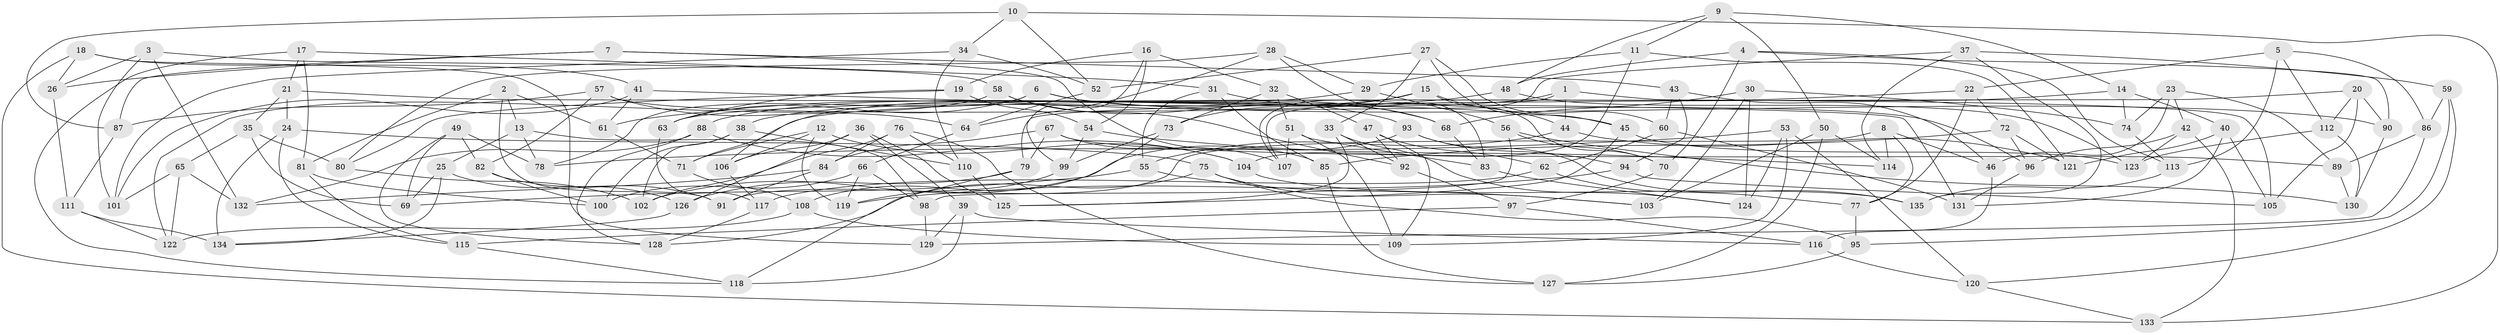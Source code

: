 // coarse degree distribution, {6: 0.40425531914893614, 4: 0.574468085106383, 5: 0.010638297872340425, 3: 0.010638297872340425}
// Generated by graph-tools (version 1.1) at 2025/52/02/27/25 19:52:27]
// undirected, 135 vertices, 270 edges
graph export_dot {
graph [start="1"]
  node [color=gray90,style=filled];
  1;
  2;
  3;
  4;
  5;
  6;
  7;
  8;
  9;
  10;
  11;
  12;
  13;
  14;
  15;
  16;
  17;
  18;
  19;
  20;
  21;
  22;
  23;
  24;
  25;
  26;
  27;
  28;
  29;
  30;
  31;
  32;
  33;
  34;
  35;
  36;
  37;
  38;
  39;
  40;
  41;
  42;
  43;
  44;
  45;
  46;
  47;
  48;
  49;
  50;
  51;
  52;
  53;
  54;
  55;
  56;
  57;
  58;
  59;
  60;
  61;
  62;
  63;
  64;
  65;
  66;
  67;
  68;
  69;
  70;
  71;
  72;
  73;
  74;
  75;
  76;
  77;
  78;
  79;
  80;
  81;
  82;
  83;
  84;
  85;
  86;
  87;
  88;
  89;
  90;
  91;
  92;
  93;
  94;
  95;
  96;
  97;
  98;
  99;
  100;
  101;
  102;
  103;
  104;
  105;
  106;
  107;
  108;
  109;
  110;
  111;
  112;
  113;
  114;
  115;
  116;
  117;
  118;
  119;
  120;
  121;
  122;
  123;
  124;
  125;
  126;
  127;
  128;
  129;
  130;
  131;
  132;
  133;
  134;
  135;
  1 -- 107;
  1 -- 105;
  1 -- 88;
  1 -- 44;
  2 -- 61;
  2 -- 81;
  2 -- 13;
  2 -- 91;
  3 -- 26;
  3 -- 132;
  3 -- 101;
  3 -- 58;
  4 -- 70;
  4 -- 48;
  4 -- 113;
  4 -- 90;
  5 -- 113;
  5 -- 112;
  5 -- 22;
  5 -- 86;
  6 -- 78;
  6 -- 90;
  6 -- 68;
  6 -- 63;
  7 -- 87;
  7 -- 26;
  7 -- 43;
  7 -- 85;
  8 -- 46;
  8 -- 114;
  8 -- 91;
  8 -- 77;
  9 -- 50;
  9 -- 14;
  9 -- 48;
  9 -- 11;
  10 -- 34;
  10 -- 52;
  10 -- 87;
  10 -- 133;
  11 -- 121;
  11 -- 104;
  11 -- 29;
  12 -- 71;
  12 -- 104;
  12 -- 119;
  12 -- 106;
  13 -- 98;
  13 -- 78;
  13 -- 25;
  14 -- 40;
  14 -- 74;
  14 -- 71;
  15 -- 44;
  15 -- 73;
  15 -- 38;
  15 -- 70;
  16 -- 32;
  16 -- 54;
  16 -- 19;
  16 -- 99;
  17 -- 31;
  17 -- 118;
  17 -- 21;
  17 -- 81;
  18 -- 41;
  18 -- 133;
  18 -- 26;
  18 -- 129;
  19 -- 63;
  19 -- 80;
  19 -- 54;
  20 -- 105;
  20 -- 112;
  20 -- 79;
  20 -- 90;
  21 -- 24;
  21 -- 131;
  21 -- 35;
  22 -- 72;
  22 -- 63;
  22 -- 77;
  23 -- 89;
  23 -- 42;
  23 -- 74;
  23 -- 46;
  24 -- 115;
  24 -- 134;
  24 -- 75;
  25 -- 69;
  25 -- 134;
  25 -- 126;
  26 -- 111;
  27 -- 33;
  27 -- 60;
  27 -- 52;
  27 -- 45;
  28 -- 80;
  28 -- 29;
  28 -- 83;
  28 -- 64;
  29 -- 56;
  29 -- 106;
  30 -- 74;
  30 -- 68;
  30 -- 124;
  30 -- 103;
  31 -- 85;
  31 -- 68;
  31 -- 55;
  32 -- 73;
  32 -- 47;
  32 -- 51;
  33 -- 125;
  33 -- 92;
  33 -- 124;
  34 -- 52;
  34 -- 101;
  34 -- 110;
  35 -- 65;
  35 -- 69;
  35 -- 80;
  36 -- 106;
  36 -- 39;
  36 -- 125;
  36 -- 126;
  37 -- 59;
  37 -- 114;
  37 -- 107;
  37 -- 135;
  38 -- 100;
  38 -- 110;
  38 -- 102;
  39 -- 129;
  39 -- 118;
  39 -- 116;
  40 -- 131;
  40 -- 105;
  40 -- 121;
  41 -- 61;
  41 -- 101;
  41 -- 45;
  42 -- 96;
  42 -- 123;
  42 -- 133;
  43 -- 46;
  43 -- 60;
  43 -- 94;
  44 -- 121;
  44 -- 55;
  45 -- 125;
  45 -- 123;
  46 -- 116;
  47 -- 92;
  47 -- 109;
  47 -- 62;
  48 -- 123;
  48 -- 61;
  49 -- 69;
  49 -- 82;
  49 -- 78;
  49 -- 128;
  50 -- 114;
  50 -- 103;
  50 -- 127;
  51 -- 109;
  51 -- 107;
  51 -- 83;
  52 -- 64;
  53 -- 120;
  53 -- 109;
  53 -- 124;
  53 -- 78;
  54 -- 99;
  54 -- 114;
  55 -- 69;
  55 -- 103;
  56 -- 98;
  56 -- 130;
  56 -- 70;
  57 -- 82;
  57 -- 87;
  57 -- 96;
  57 -- 64;
  58 -- 93;
  58 -- 92;
  58 -- 122;
  59 -- 120;
  59 -- 95;
  59 -- 86;
  60 -- 131;
  60 -- 62;
  61 -- 71;
  62 -- 117;
  62 -- 77;
  63 -- 117;
  64 -- 66;
  65 -- 101;
  65 -- 132;
  65 -- 122;
  66 -- 100;
  66 -- 98;
  66 -- 119;
  67 -- 107;
  67 -- 89;
  67 -- 79;
  67 -- 84;
  68 -- 83;
  70 -- 97;
  71 -- 108;
  72 -- 85;
  72 -- 96;
  72 -- 121;
  73 -- 108;
  73 -- 99;
  74 -- 113;
  75 -- 95;
  75 -- 103;
  75 -- 128;
  76 -- 127;
  76 -- 84;
  76 -- 102;
  76 -- 110;
  77 -- 95;
  79 -- 118;
  79 -- 126;
  80 -- 102;
  81 -- 100;
  81 -- 115;
  82 -- 91;
  82 -- 100;
  83 -- 124;
  84 -- 91;
  84 -- 132;
  85 -- 127;
  86 -- 89;
  86 -- 129;
  87 -- 111;
  88 -- 104;
  88 -- 132;
  88 -- 128;
  89 -- 130;
  90 -- 130;
  92 -- 97;
  93 -- 102;
  93 -- 135;
  93 -- 94;
  94 -- 119;
  94 -- 105;
  95 -- 127;
  96 -- 131;
  97 -- 116;
  97 -- 115;
  98 -- 129;
  99 -- 119;
  104 -- 135;
  106 -- 117;
  108 -- 122;
  108 -- 109;
  110 -- 125;
  111 -- 134;
  111 -- 122;
  112 -- 123;
  112 -- 130;
  113 -- 135;
  115 -- 118;
  116 -- 120;
  117 -- 128;
  120 -- 133;
  126 -- 134;
}
